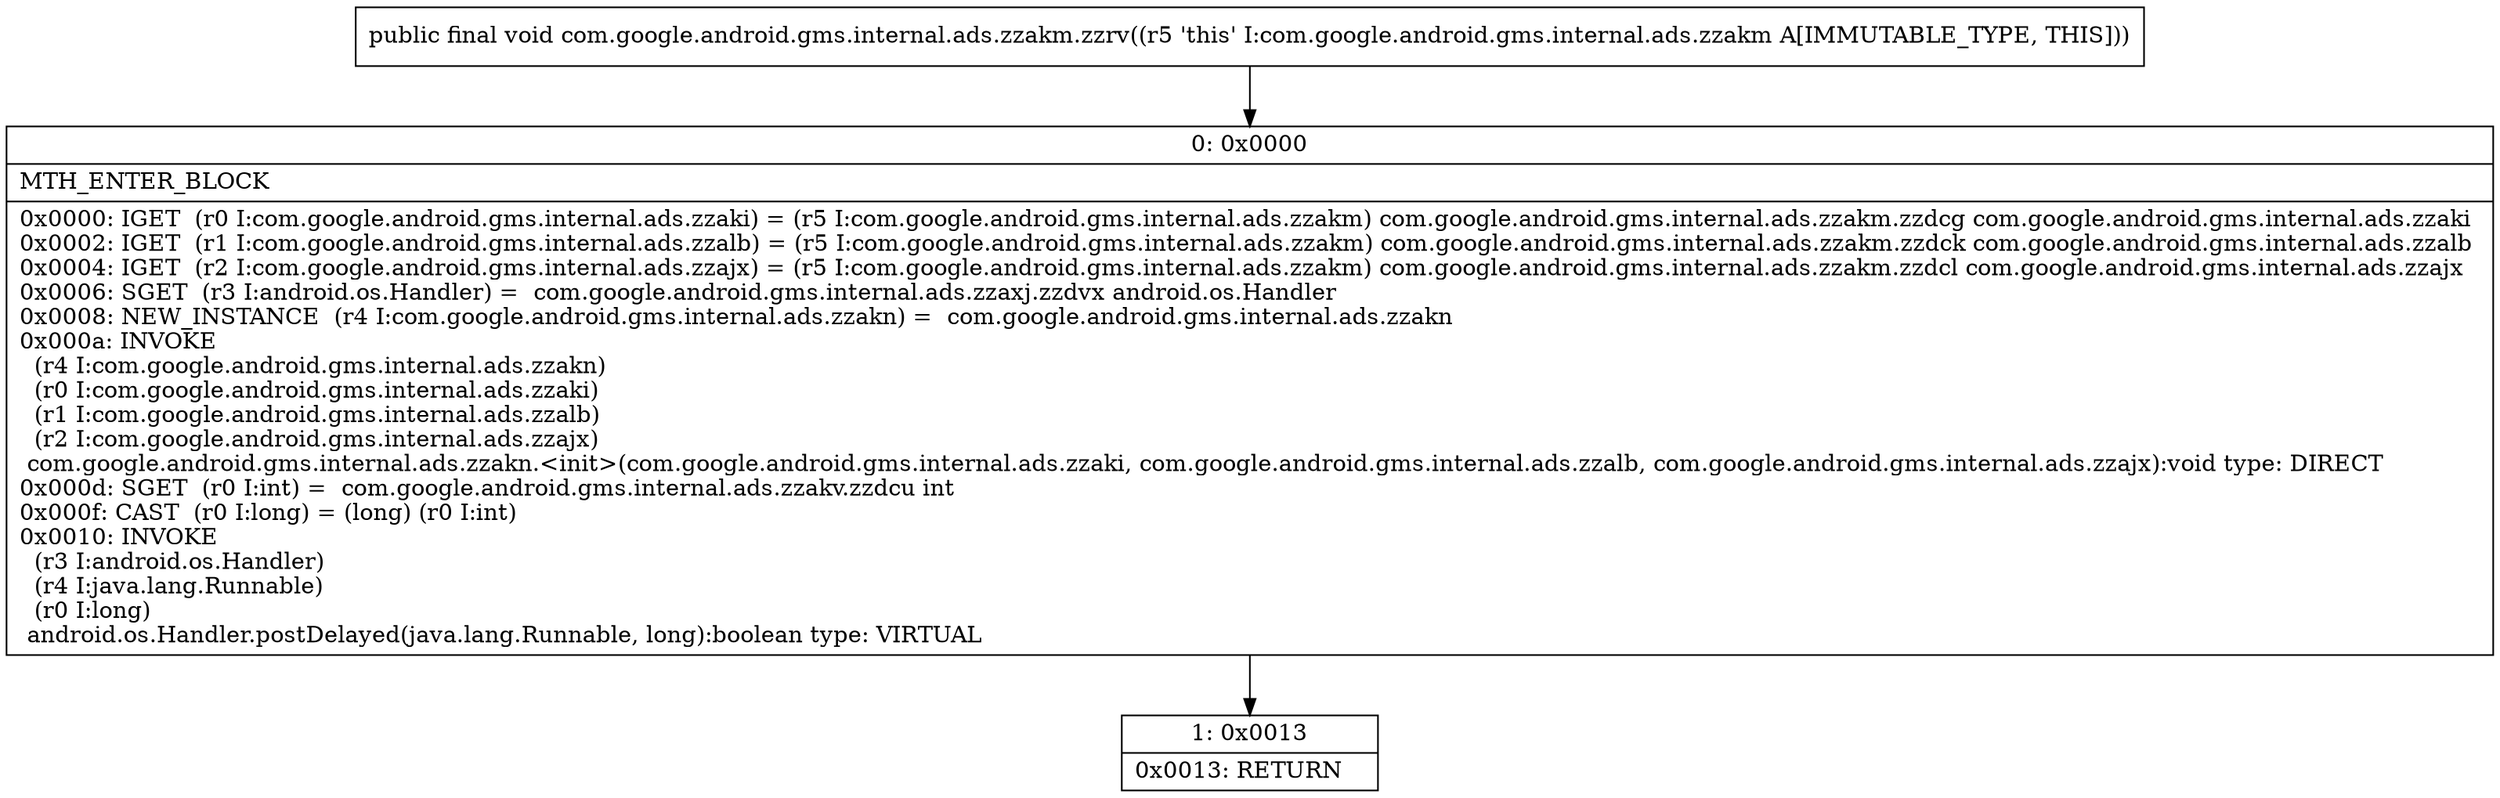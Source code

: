 digraph "CFG forcom.google.android.gms.internal.ads.zzakm.zzrv()V" {
Node_0 [shape=record,label="{0\:\ 0x0000|MTH_ENTER_BLOCK\l|0x0000: IGET  (r0 I:com.google.android.gms.internal.ads.zzaki) = (r5 I:com.google.android.gms.internal.ads.zzakm) com.google.android.gms.internal.ads.zzakm.zzdcg com.google.android.gms.internal.ads.zzaki \l0x0002: IGET  (r1 I:com.google.android.gms.internal.ads.zzalb) = (r5 I:com.google.android.gms.internal.ads.zzakm) com.google.android.gms.internal.ads.zzakm.zzdck com.google.android.gms.internal.ads.zzalb \l0x0004: IGET  (r2 I:com.google.android.gms.internal.ads.zzajx) = (r5 I:com.google.android.gms.internal.ads.zzakm) com.google.android.gms.internal.ads.zzakm.zzdcl com.google.android.gms.internal.ads.zzajx \l0x0006: SGET  (r3 I:android.os.Handler) =  com.google.android.gms.internal.ads.zzaxj.zzdvx android.os.Handler \l0x0008: NEW_INSTANCE  (r4 I:com.google.android.gms.internal.ads.zzakn) =  com.google.android.gms.internal.ads.zzakn \l0x000a: INVOKE  \l  (r4 I:com.google.android.gms.internal.ads.zzakn)\l  (r0 I:com.google.android.gms.internal.ads.zzaki)\l  (r1 I:com.google.android.gms.internal.ads.zzalb)\l  (r2 I:com.google.android.gms.internal.ads.zzajx)\l com.google.android.gms.internal.ads.zzakn.\<init\>(com.google.android.gms.internal.ads.zzaki, com.google.android.gms.internal.ads.zzalb, com.google.android.gms.internal.ads.zzajx):void type: DIRECT \l0x000d: SGET  (r0 I:int) =  com.google.android.gms.internal.ads.zzakv.zzdcu int \l0x000f: CAST  (r0 I:long) = (long) (r0 I:int) \l0x0010: INVOKE  \l  (r3 I:android.os.Handler)\l  (r4 I:java.lang.Runnable)\l  (r0 I:long)\l android.os.Handler.postDelayed(java.lang.Runnable, long):boolean type: VIRTUAL \l}"];
Node_1 [shape=record,label="{1\:\ 0x0013|0x0013: RETURN   \l}"];
MethodNode[shape=record,label="{public final void com.google.android.gms.internal.ads.zzakm.zzrv((r5 'this' I:com.google.android.gms.internal.ads.zzakm A[IMMUTABLE_TYPE, THIS])) }"];
MethodNode -> Node_0;
Node_0 -> Node_1;
}

